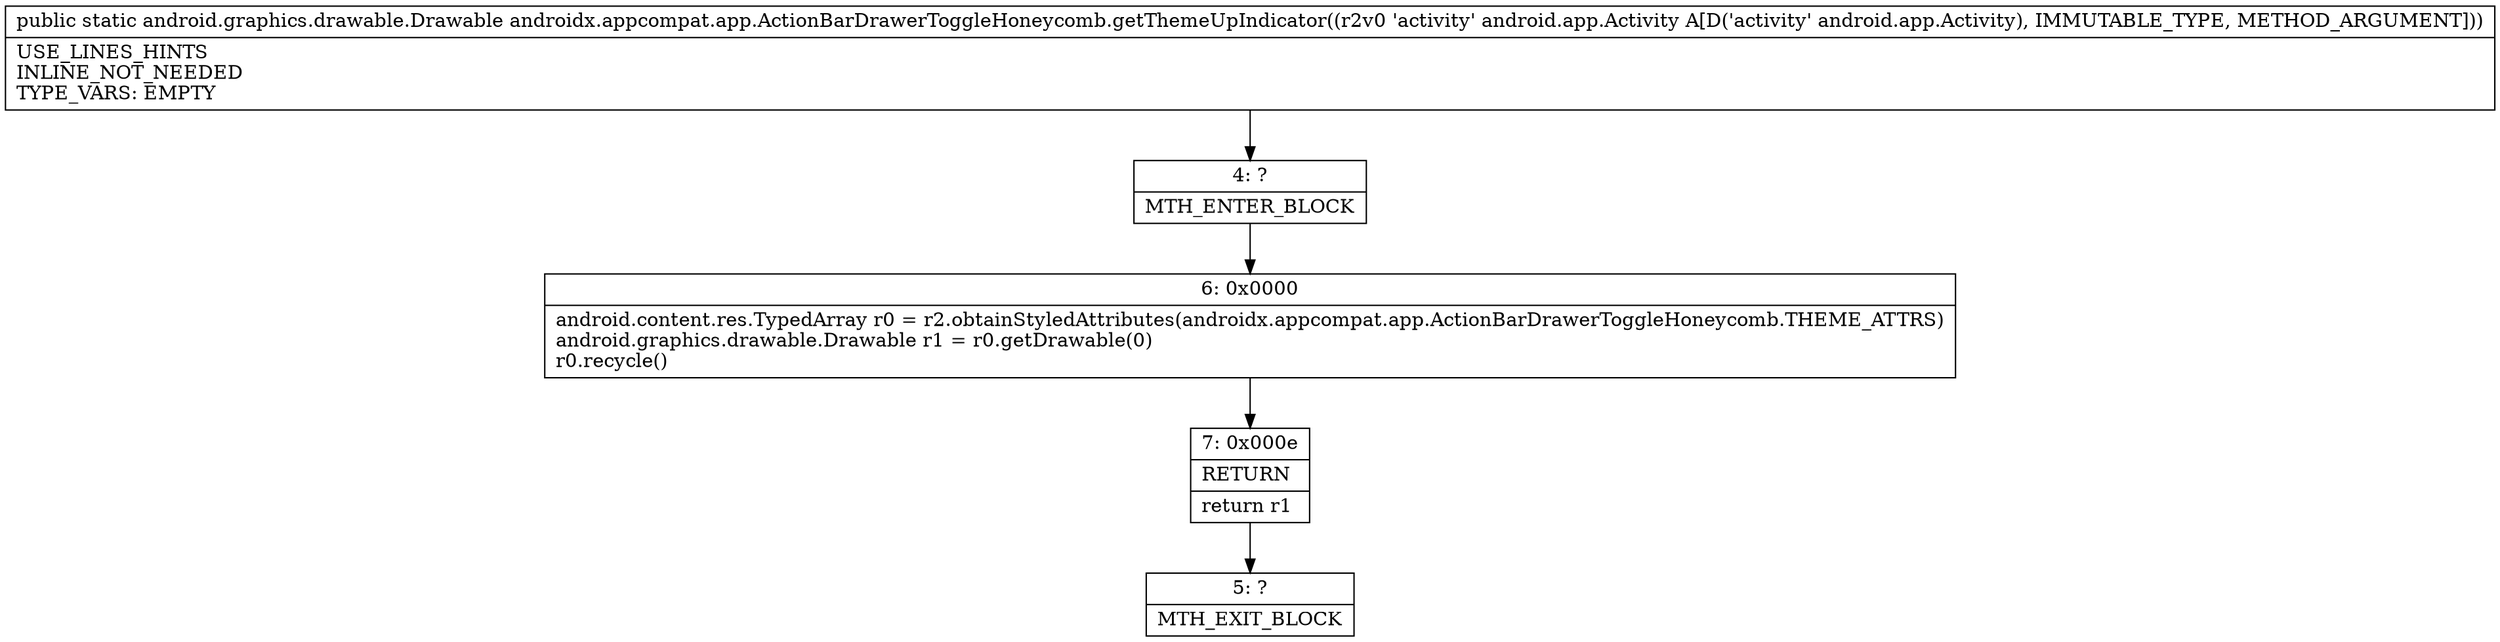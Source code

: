 digraph "CFG forandroidx.appcompat.app.ActionBarDrawerToggleHoneycomb.getThemeUpIndicator(Landroid\/app\/Activity;)Landroid\/graphics\/drawable\/Drawable;" {
Node_4 [shape=record,label="{4\:\ ?|MTH_ENTER_BLOCK\l}"];
Node_6 [shape=record,label="{6\:\ 0x0000|android.content.res.TypedArray r0 = r2.obtainStyledAttributes(androidx.appcompat.app.ActionBarDrawerToggleHoneycomb.THEME_ATTRS)\landroid.graphics.drawable.Drawable r1 = r0.getDrawable(0)\lr0.recycle()\l}"];
Node_7 [shape=record,label="{7\:\ 0x000e|RETURN\l|return r1\l}"];
Node_5 [shape=record,label="{5\:\ ?|MTH_EXIT_BLOCK\l}"];
MethodNode[shape=record,label="{public static android.graphics.drawable.Drawable androidx.appcompat.app.ActionBarDrawerToggleHoneycomb.getThemeUpIndicator((r2v0 'activity' android.app.Activity A[D('activity' android.app.Activity), IMMUTABLE_TYPE, METHOD_ARGUMENT]))  | USE_LINES_HINTS\lINLINE_NOT_NEEDED\lTYPE_VARS: EMPTY\l}"];
MethodNode -> Node_4;Node_4 -> Node_6;
Node_6 -> Node_7;
Node_7 -> Node_5;
}

